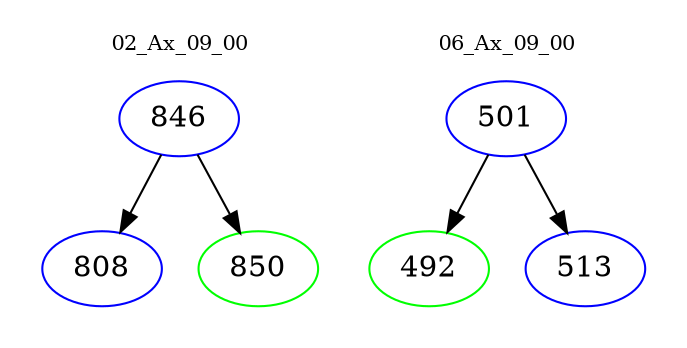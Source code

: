 digraph{
subgraph cluster_0 {
color = white
label = "02_Ax_09_00";
fontsize=10;
T0_846 [label="846", color="blue"]
T0_846 -> T0_808 [color="black"]
T0_808 [label="808", color="blue"]
T0_846 -> T0_850 [color="black"]
T0_850 [label="850", color="green"]
}
subgraph cluster_1 {
color = white
label = "06_Ax_09_00";
fontsize=10;
T1_501 [label="501", color="blue"]
T1_501 -> T1_492 [color="black"]
T1_492 [label="492", color="green"]
T1_501 -> T1_513 [color="black"]
T1_513 [label="513", color="blue"]
}
}
